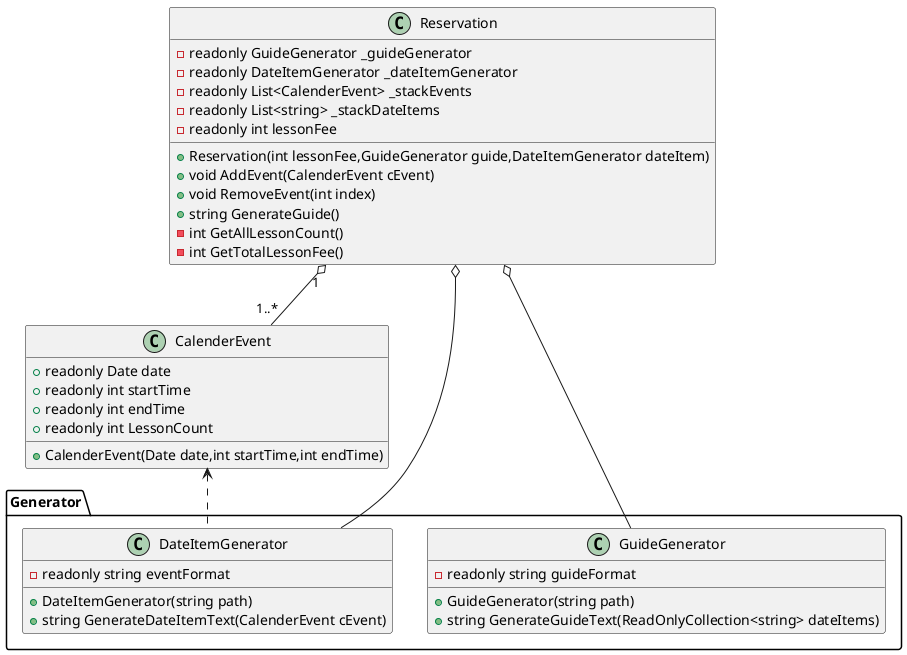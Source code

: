 @startuml AutoGeneratorSchoolMessageGenerator

'基底クラスたち

'イベントクラス
class CalenderEvent{
    +readonly Date date
    +readonly int startTime
    +readonly int endTime
    +readonly int LessonCount

    +CalenderEvent(Date date,int startTime,int endTime)
}

'予約クラス
class Reservation{
    -readonly GuideGenerator _guideGenerator
    -readonly DateItemGenerator _dateItemGenerator
    -readonly List<CalenderEvent> _stackEvents
    -readonly List<string> _stackDateItems
    -readonly int lessonFee

    +Reservation(int lessonFee,GuideGenerator guide,DateItemGenerator dateItem)
    +void AddEvent(CalenderEvent cEvent)
    +void RemoveEvent(int index)
    +string GenerateGuide()
    -int GetAllLessonCount()
    -int GetTotalLessonFee()
}

'文章を生成するためのクラス
package Generator{
    '文章全体を生成するクラス
    class GuideGenerator{
        -readonly string guideFormat

        +GuideGenerator(string path)
        +string GenerateGuideText(ReadOnlyCollection<string> dateItems)
    }

    'コマごとの項目を生成するクラス
    class DateItemGenerator{
        -readonly string eventFormat

        +DateItemGenerator(string path)
       +string GenerateDateItemText(CalenderEvent cEvent)
    }
}



Reservation "1" o-- "1..*" CalenderEvent

CalenderEvent <.. DateItemGenerator

Reservation o-- DateItemGenerator
Reservation o-- GuideGenerator

@enduml